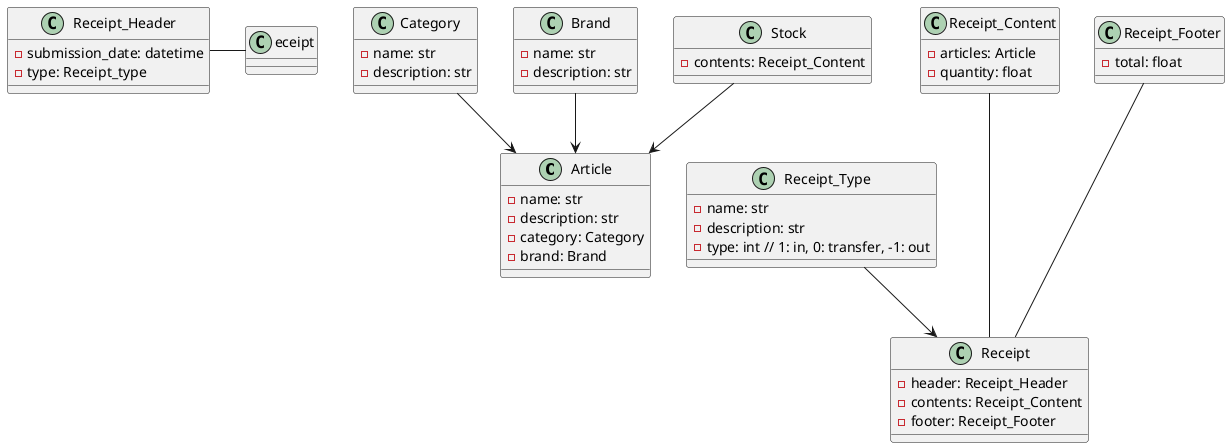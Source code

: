 @startuml classes

class Article {
    - name: str
    - description: str
    - category: Category
    - brand: Brand

}

class Receipt_Type {
    - name: str
    - description: str
    - type: int // 1: in, 0: transfer, -1: out
}

class Receipt {
    - header: Receipt_Header
    - contents: Receipt_Content
    - footer: Receipt_Footer
}

class Receipt_Header {
    - submission_date: datetime
    - type: Receipt_type

}

class Receipt_Content {
    - articles: Article
    - quantity: float

}

class Receipt_Footer {
    - total: float

}

class Category {
    - name: str
    - description: str
}

class Brand {
    - name: str
    - description: str
}

class Stock {
    - contents: Receipt_Content
}


Stock --> Article
Category --> Article
Brand --> Article
Receipt_Type --> Receipt
Receipt_Header  ---Receipt
Receipt_Content  --- Receipt
Receipt_Footer  --- Receipt
